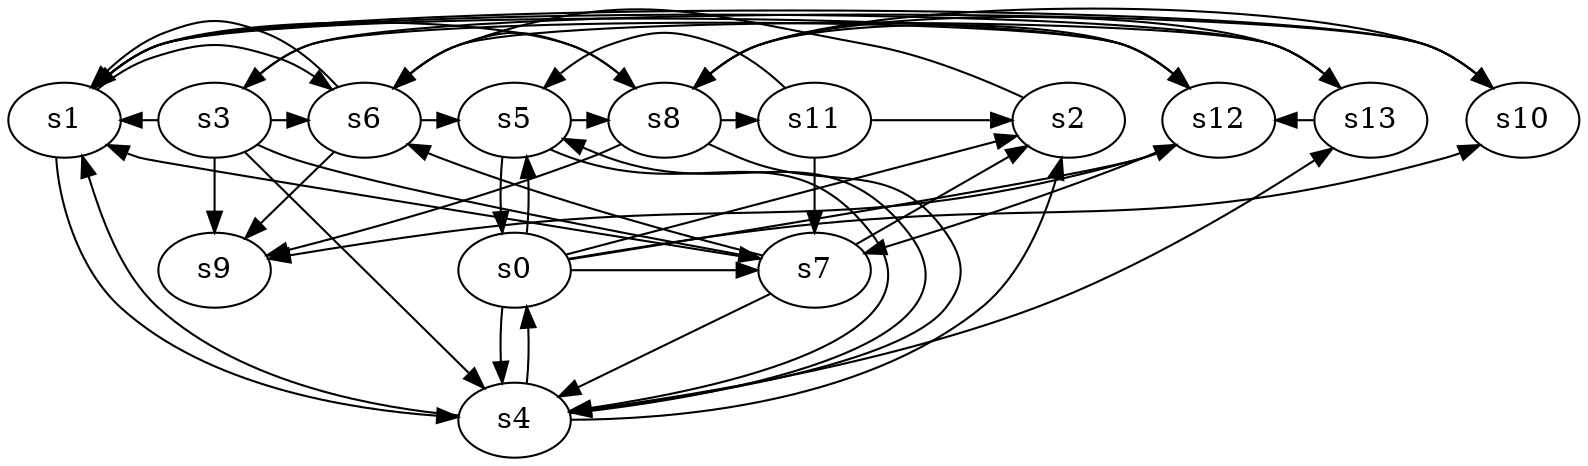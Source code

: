 digraph game_0928_complex_14 {
    s0 [name="s0", player=0];
    s1 [name="s1", player=1];
    s2 [name="s2", player=0];
    s3 [name="s3", player=1];
    s4 [name="s4", player=1, target=1];
    s5 [name="s5", player=0, target=1];
    s6 [name="s6", player=0, target=1];
    s7 [name="s7", player=0];
    s8 [name="s8", player=0];
    s9 [name="s9", player=0];
    s10 [name="s10", player=1, target=1];
    s11 [name="s11", player=0];
    s12 [name="s12", player=1, target=1];
    s13 [name="s13", player=0, target=1];

    s0 -> s2 [constraint="time % 3 == 0 && time % 5 == 3"];
    s0 -> s4;
    s0 -> s5 [constraint="time % 5 == 0 || time % 5 == 0"];
    s0 -> s7 [constraint="time == 0 || time == 3 || time == 8 || time == 16"];
    s0 -> s10 [constraint="time == 15 || time == 16"];
    s0 -> s12 [constraint="time % 8 == 1"];
    s1 -> s4 [constraint="!(time % 5 == 1)"];
    s1 -> s6 [constraint="!(time % 4 == 3)"];
    s1 -> s8 [constraint="time == 14"];
    s1 -> s10 [constraint="!(time % 3 == 2)"];
    s1 -> s12 [constraint="time == 4 || time == 15"];
    s2 -> s6 [constraint="time % 7 == 6"];
    s3 -> s1 [constraint="time % 3 == 0 && time % 5 == 4"];
    s3 -> s4 [constraint="!(time % 6 == 2)"];
    s3 -> s6 [constraint="time % 2 == 1 && time % 4 == 1"];
    s3 -> s7 [constraint="time % 6 == 1"];
    s3 -> s9;
    s3 -> s10 [constraint="time % 7 == 6"];
    s4 -> s0 [constraint="time % 4 == 1"];
    s4 -> s1 [constraint="!(time % 4 == 3)"];
    s4 -> s2 [constraint="time % 3 == 0 && time % 4 == 2"];
    s4 -> s5 [constraint="time % 3 == 1 && time % 5 == 2"];
    s4 -> s13 [constraint="!(time % 6 == 4)"];
    s5 -> s0;
    s5 -> s4 [constraint="time % 8 == 4"];
    s5 -> s8 [constraint="time == 23"];
    s6 -> s1 [constraint="time % 3 == 0 || time % 5 == 2"];
    s6 -> s5 [constraint="time % 7 == 2"];
    s6 -> s9 [constraint="time % 2 == 1 || time % 3 == 1"];
    s6 -> s13 [constraint="!(time % 4 == 3)"];
    s7 -> s1 [constraint="!(time % 2 == 1)"];
    s7 -> s2 [constraint="time == 0 || time == 2 || time == 6 || time == 7 || time == 14"];
    s7 -> s4 [constraint="time % 8 == 0"];
    s7 -> s6 [constraint="time == 2 || time == 7 || time == 9"];
    s8 -> s4 [constraint="!(time % 3 == 2)"];
    s8 -> s6 [constraint="time % 4 == 0 && time % 3 == 1"];
    s8 -> s9 [constraint="time == 9 || time == 13"];
    s8 -> s11 [constraint="time == 6 || time == 10 || time == 12 || time == 22 || time == 27"];
    s8 -> s12 [constraint="time % 2 == 0 || time % 3 == 0"];
    s10 -> s8 [constraint="!(time % 2 == 1)"];
    s11 -> s2 [constraint="time % 4 == 3 || time % 3 == 1"];
    s11 -> s5 [constraint="time % 5 == 0 || time % 2 == 1"];
    s11 -> s7;
    s12 -> s3 [constraint="time % 4 == 1"];
    s12 -> s7 [constraint="!(time % 2 == 1)"];
    s12 -> s9 [constraint="time % 3 == 0 || time % 4 == 3"];
    s13 -> s1 [constraint="time % 4 == 3"];
    s13 -> s8 [constraint="!(time % 2 == 1)"];
    s13 -> s12 [constraint="time % 7 == 3"];
}
